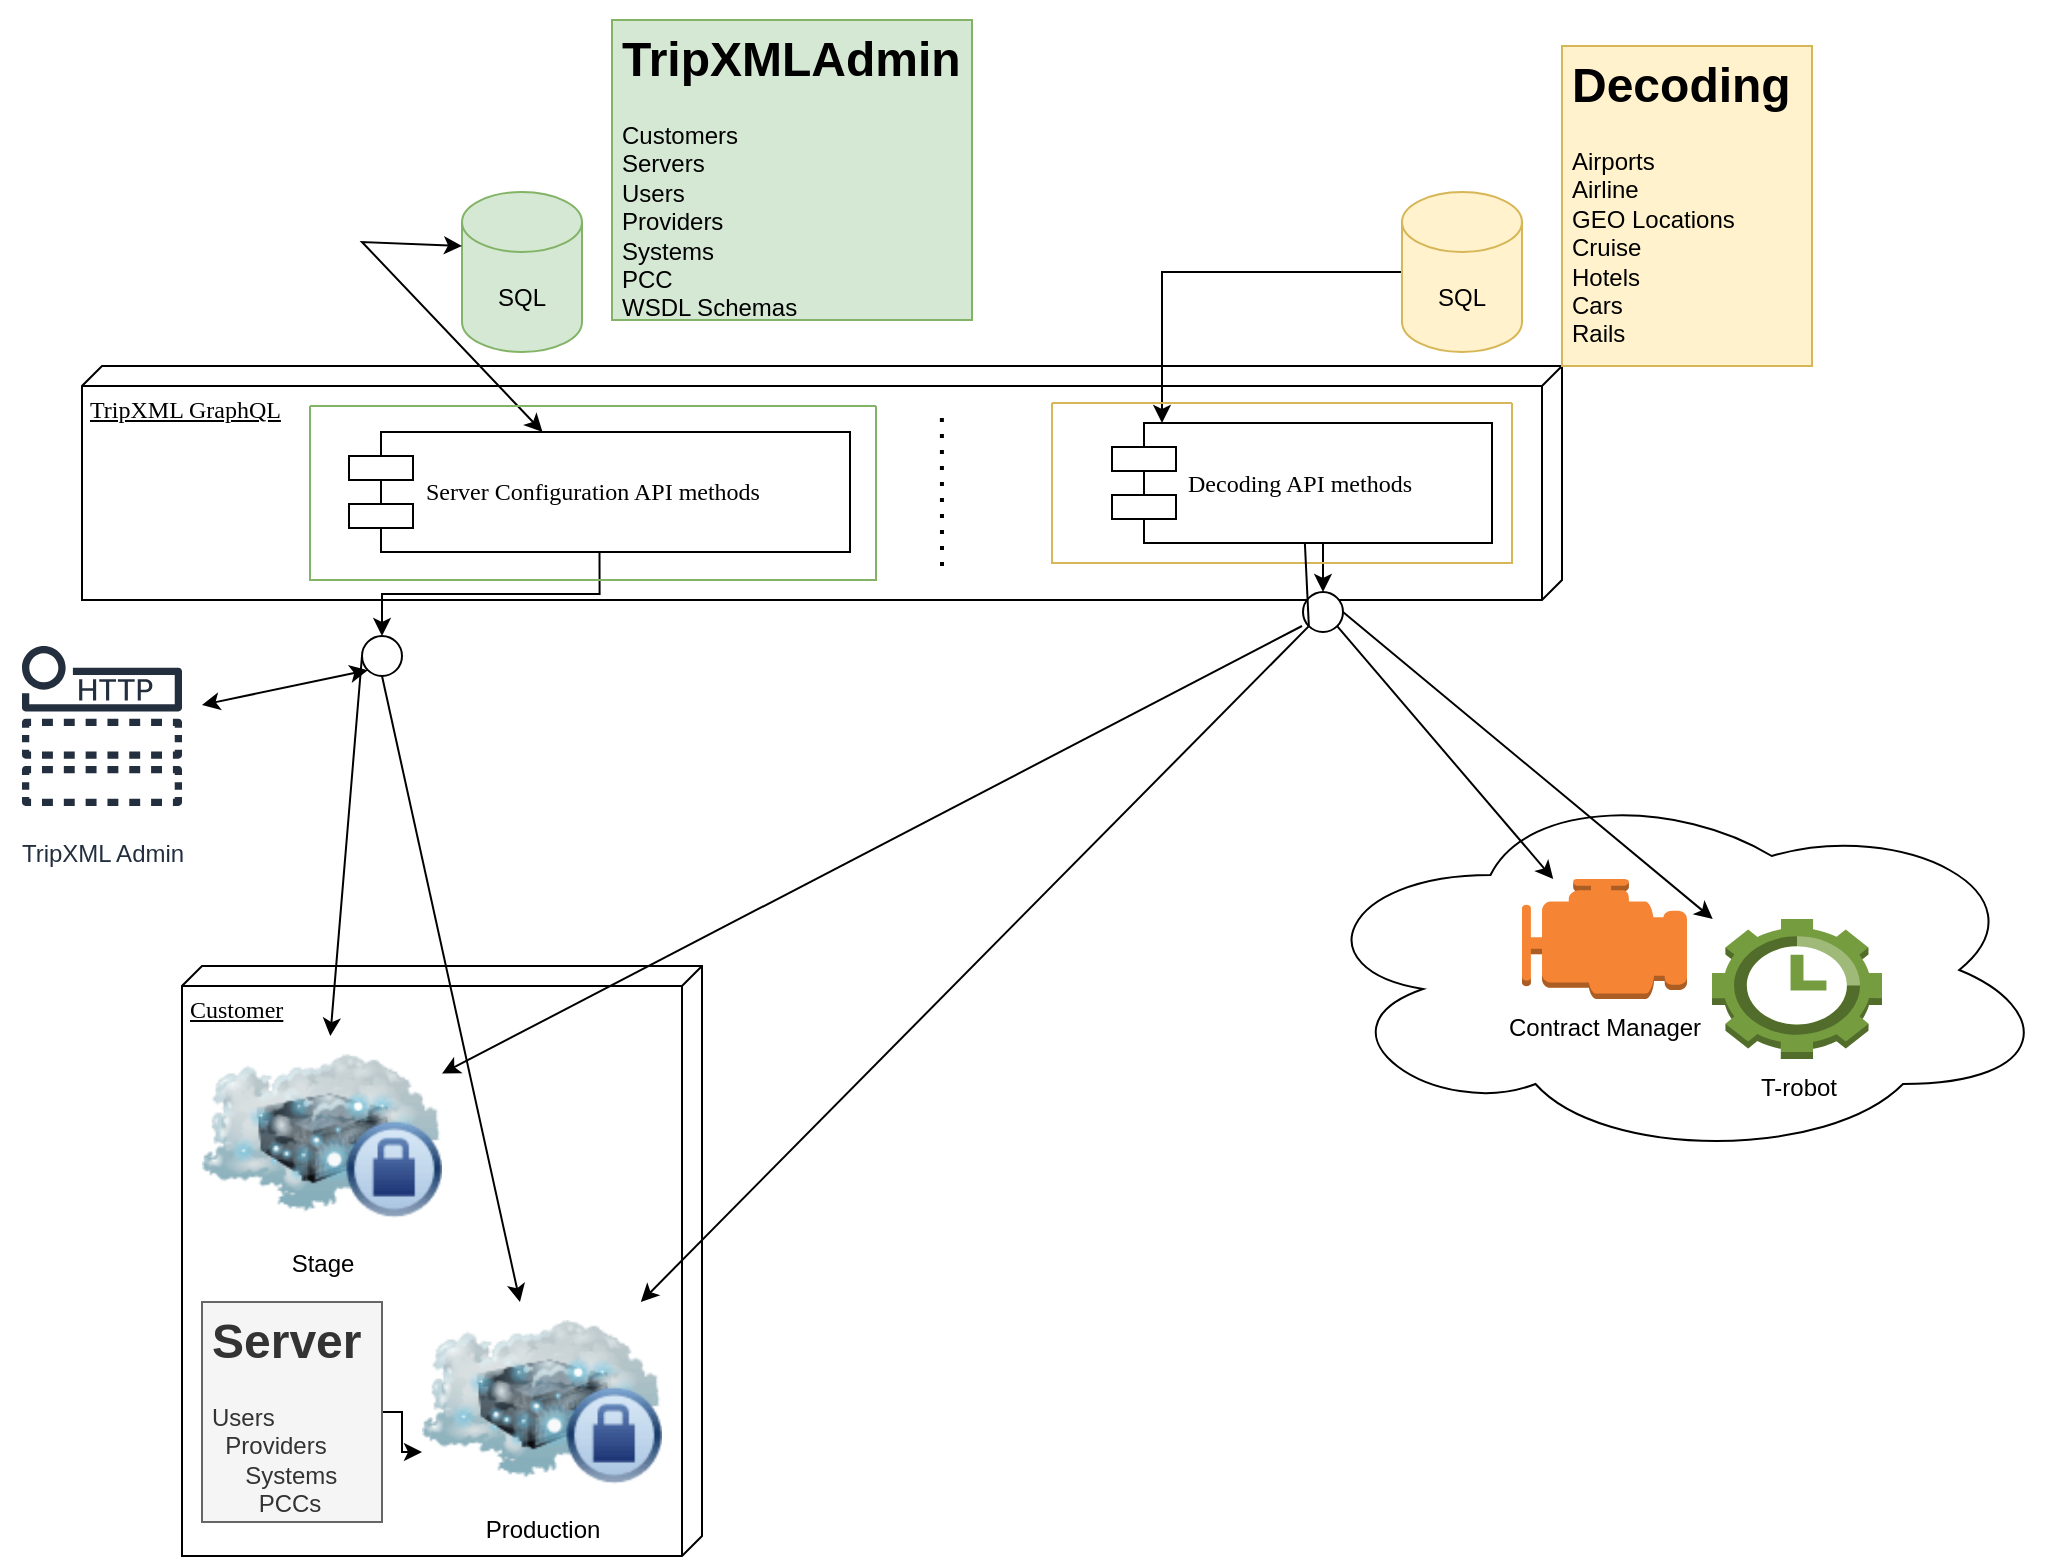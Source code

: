 <mxfile version="18.1.3" type="github">
  <diagram name="Data Layer" id="5f0bae14-7c28-e335-631c-24af17079c00">
    <mxGraphModel dx="1422" dy="762" grid="1" gridSize="10" guides="1" tooltips="1" connect="1" arrows="1" fold="1" page="1" pageScale="1" pageWidth="1100" pageHeight="850" background="none" math="0" shadow="0">
      <root>
        <mxCell id="0" />
        <mxCell id="1" parent="0" />
        <mxCell id="39150e848f15840c-1" value="TripXML GraphQL" style="verticalAlign=top;align=left;spacingTop=8;spacingLeft=2;spacingRight=12;shape=cube;size=10;direction=south;fontStyle=4;html=1;rounded=0;shadow=0;comic=0;labelBackgroundColor=none;strokeWidth=1;fontFamily=Verdana;fontSize=12" parent="1" vertex="1">
          <mxGeometry x="85" y="183" width="740" height="117" as="geometry" />
        </mxCell>
        <mxCell id="39150e848f15840c-3" value="Customer" style="verticalAlign=top;align=left;spacingTop=8;spacingLeft=2;spacingRight=12;shape=cube;size=10;direction=south;fontStyle=4;html=1;rounded=0;shadow=0;comic=0;labelBackgroundColor=none;strokeWidth=1;fontFamily=Verdana;fontSize=12" parent="1" vertex="1">
          <mxGeometry x="135" y="483" width="260" height="295" as="geometry" />
        </mxCell>
        <mxCell id="S-nyKYHqi0cGhIQpScfs-20" style="edgeStyle=orthogonalEdgeStyle;rounded=0;orthogonalLoop=1;jettySize=auto;html=1;exitX=0.5;exitY=1;exitDx=0;exitDy=0;entryX=0.5;entryY=0;entryDx=0;entryDy=0;" parent="1" source="39150e848f15840c-5" target="S-nyKYHqi0cGhIQpScfs-8" edge="1">
          <mxGeometry relative="1" as="geometry" />
        </mxCell>
        <mxCell id="S-nyKYHqi0cGhIQpScfs-1" value="SQL" style="shape=cylinder3;whiteSpace=wrap;html=1;boundedLbl=1;backgroundOutline=1;size=15;fillColor=#d5e8d4;strokeColor=#82b366;" parent="1" vertex="1">
          <mxGeometry x="275" y="96" width="60" height="80" as="geometry" />
        </mxCell>
        <mxCell id="S-nyKYHqi0cGhIQpScfs-38" style="edgeStyle=elbowEdgeStyle;rounded=0;orthogonalLoop=1;jettySize=auto;html=1;exitX=0;exitY=0.5;exitDx=0;exitDy=0;exitPerimeter=0;" parent="1" source="S-nyKYHqi0cGhIQpScfs-2" target="S-nyKYHqi0cGhIQpScfs-4" edge="1">
          <mxGeometry relative="1" as="geometry">
            <Array as="points">
              <mxPoint x="625" y="153" />
            </Array>
          </mxGeometry>
        </mxCell>
        <mxCell id="S-nyKYHqi0cGhIQpScfs-2" value="SQL" style="shape=cylinder3;whiteSpace=wrap;html=1;boundedLbl=1;backgroundOutline=1;size=15;fillColor=#fff2cc;strokeColor=#d6b656;" parent="1" vertex="1">
          <mxGeometry x="745" y="96" width="60" height="80" as="geometry" />
        </mxCell>
        <mxCell id="S-nyKYHqi0cGhIQpScfs-5" value="" style="endArrow=none;dashed=1;html=1;dashPattern=1 3;strokeWidth=2;rounded=0;entryX=0.273;entryY=0.419;entryDx=0;entryDy=0;entryPerimeter=0;" parent="1" edge="1">
          <mxGeometry width="50" height="50" relative="1" as="geometry">
            <mxPoint x="515" y="283" as="sourcePoint" />
            <mxPoint x="514.94" y="203.03" as="targetPoint" />
          </mxGeometry>
        </mxCell>
        <mxCell id="S-nyKYHqi0cGhIQpScfs-8" value="" style="ellipse;whiteSpace=wrap;html=1;rounded=0;shadow=0;comic=0;labelBackgroundColor=none;strokeWidth=1;fontFamily=Verdana;fontSize=12;align=center;" parent="1" vertex="1">
          <mxGeometry x="225" y="318" width="20" height="20" as="geometry" />
        </mxCell>
        <mxCell id="S-nyKYHqi0cGhIQpScfs-29" value="Stage" style="image;html=1;image=img/lib/clip_art/networking/Cloud_Server_Private_128x128.png" parent="1" vertex="1">
          <mxGeometry x="145" y="518" width="120" height="100" as="geometry" />
        </mxCell>
        <mxCell id="S-nyKYHqi0cGhIQpScfs-30" value="Production" style="image;html=1;image=img/lib/clip_art/networking/Cloud_Server_Private_128x128.png" parent="1" vertex="1">
          <mxGeometry x="255" y="651" width="120" height="100" as="geometry" />
        </mxCell>
        <mxCell id="S-nyKYHqi0cGhIQpScfs-34" style="edgeStyle=orthogonalEdgeStyle;rounded=0;orthogonalLoop=1;jettySize=auto;html=1;exitX=0.5;exitY=1;exitDx=0;exitDy=0;entryX=0.5;entryY=0;entryDx=0;entryDy=0;" parent="1" target="S-nyKYHqi0cGhIQpScfs-35" edge="1">
          <mxGeometry relative="1" as="geometry">
            <mxPoint x="695" y="268" as="sourcePoint" />
          </mxGeometry>
        </mxCell>
        <mxCell id="S-nyKYHqi0cGhIQpScfs-35" value="" style="ellipse;whiteSpace=wrap;html=1;rounded=0;shadow=0;comic=0;labelBackgroundColor=none;strokeWidth=1;fontFamily=Verdana;fontSize=12;align=center;" parent="1" vertex="1">
          <mxGeometry x="695.5" y="296" width="20" height="20" as="geometry" />
        </mxCell>
        <mxCell id="S-nyKYHqi0cGhIQpScfs-36" value="" style="endArrow=classic;html=1;rounded=0;exitX=0;exitY=0.5;exitDx=0;exitDy=0;" parent="1" source="S-nyKYHqi0cGhIQpScfs-8" target="S-nyKYHqi0cGhIQpScfs-29" edge="1">
          <mxGeometry width="50" height="50" relative="1" as="geometry">
            <mxPoint x="555" y="503" as="sourcePoint" />
            <mxPoint x="605" y="453" as="targetPoint" />
          </mxGeometry>
        </mxCell>
        <mxCell id="S-nyKYHqi0cGhIQpScfs-37" value="" style="endArrow=classic;html=1;rounded=0;exitX=0.5;exitY=1;exitDx=0;exitDy=0;" parent="1" source="S-nyKYHqi0cGhIQpScfs-8" target="S-nyKYHqi0cGhIQpScfs-30" edge="1">
          <mxGeometry width="50" height="50" relative="1" as="geometry">
            <mxPoint x="555" y="503" as="sourcePoint" />
            <mxPoint x="605" y="453" as="targetPoint" />
          </mxGeometry>
        </mxCell>
        <mxCell id="S-nyKYHqi0cGhIQpScfs-42" style="edgeStyle=elbowEdgeStyle;rounded=0;orthogonalLoop=1;jettySize=auto;html=1;entryX=0;entryY=0.75;entryDx=0;entryDy=0;" parent="1" source="S-nyKYHqi0cGhIQpScfs-40" target="S-nyKYHqi0cGhIQpScfs-30" edge="1">
          <mxGeometry relative="1" as="geometry" />
        </mxCell>
        <mxCell id="S-nyKYHqi0cGhIQpScfs-40" value="&lt;h1&gt;Server&lt;/h1&gt;&lt;p&gt;Users&lt;br&gt;&amp;nbsp; Providers&lt;br&gt;&amp;nbsp; &amp;nbsp; &amp;nbsp;Systems&lt;br&gt;&amp;nbsp; &amp;nbsp; &amp;nbsp; &amp;nbsp;PCCs&lt;/p&gt;" style="text;html=1;strokeColor=#666666;fillColor=#f5f5f5;spacing=5;spacingTop=-20;whiteSpace=wrap;overflow=hidden;rounded=0;fontColor=#333333;" parent="1" vertex="1">
          <mxGeometry x="145" y="651" width="90" height="110" as="geometry" />
        </mxCell>
        <mxCell id="S-nyKYHqi0cGhIQpScfs-43" value="TripXML Admin" style="sketch=0;outlineConnect=0;fontColor=#232F3E;gradientColor=none;strokeColor=#232F3E;fillColor=#ffffff;dashed=0;verticalLabelPosition=bottom;verticalAlign=top;align=center;html=1;fontSize=12;fontStyle=0;aspect=fixed;shape=mxgraph.aws4.resourceIcon;resIcon=mxgraph.aws4.http_notification;" parent="1" vertex="1">
          <mxGeometry x="45" y="313" width="100" height="100" as="geometry" />
        </mxCell>
        <mxCell id="S-nyKYHqi0cGhIQpScfs-45" value="" style="endArrow=classic;startArrow=classic;html=1;rounded=0;exitX=0;exitY=1;exitDx=0;exitDy=0;" parent="1" target="S-nyKYHqi0cGhIQpScfs-43" edge="1" source="S-nyKYHqi0cGhIQpScfs-8">
          <mxGeometry width="50" height="50" relative="1" as="geometry">
            <mxPoint x="225" y="313" as="sourcePoint" />
            <mxPoint x="605" y="453" as="targetPoint" />
          </mxGeometry>
        </mxCell>
        <mxCell id="S-nyKYHqi0cGhIQpScfs-46" value="" style="endArrow=classic;html=1;rounded=0;" parent="1" target="S-nyKYHqi0cGhIQpScfs-29" edge="1">
          <mxGeometry width="50" height="50" relative="1" as="geometry">
            <mxPoint x="695" y="313" as="sourcePoint" />
            <mxPoint x="605" y="453" as="targetPoint" />
          </mxGeometry>
        </mxCell>
        <mxCell id="S-nyKYHqi0cGhIQpScfs-47" value="" style="endArrow=classic;html=1;rounded=0;exitX=0;exitY=1;exitDx=0;exitDy=0;startArrow=none;" parent="1" source="S-nyKYHqi0cGhIQpScfs-35" target="S-nyKYHqi0cGhIQpScfs-30" edge="1">
          <mxGeometry width="50" height="50" relative="1" as="geometry">
            <mxPoint x="555" y="503" as="sourcePoint" />
            <mxPoint x="605" y="453" as="targetPoint" />
          </mxGeometry>
        </mxCell>
        <mxCell id="S-nyKYHqi0cGhIQpScfs-56" value="" style="endArrow=classic;startArrow=classic;html=1;rounded=0;" parent="1" source="39150e848f15840c-5" edge="1">
          <mxGeometry width="50" height="50" relative="1" as="geometry">
            <mxPoint x="595" y="663" as="sourcePoint" />
            <mxPoint x="275" y="123" as="targetPoint" />
            <Array as="points">
              <mxPoint x="225" y="121" />
            </Array>
          </mxGeometry>
        </mxCell>
        <mxCell id="4bImhPP7mC5-an95w_Qq-2" value="" style="ellipse;shape=cloud;whiteSpace=wrap;html=1;" vertex="1" parent="1">
          <mxGeometry x="695.5" y="390" width="375" height="190" as="geometry" />
        </mxCell>
        <mxCell id="SVt2OxgqQpg5DrYb4KZv-1" value="&lt;h1&gt;Decoding&lt;/h1&gt;&lt;p&gt;Airports&lt;br&gt;Airline&lt;br&gt;GEO Locations&lt;br&gt;Cruise&lt;br&gt;Hotels&lt;br&gt;Cars&lt;br&gt;Rails&lt;/p&gt;" style="text;html=1;strokeColor=#d6b656;fillColor=#fff2cc;spacing=5;spacingTop=-20;whiteSpace=wrap;overflow=hidden;rounded=0;" parent="1" vertex="1">
          <mxGeometry x="825" y="23" width="125" height="160" as="geometry" />
        </mxCell>
        <mxCell id="SVt2OxgqQpg5DrYb4KZv-2" value="&lt;h1&gt;TripXMLAdmin&lt;/h1&gt;&lt;p&gt;Customers&lt;br&gt;Servers&lt;br&gt;Users&lt;br&gt;Providers&lt;br&gt;Systems&lt;br&gt;PCC&lt;br&gt;WSDL Schemas&lt;/p&gt;" style="text;html=1;strokeColor=#82b366;fillColor=#d5e8d4;spacing=5;spacingTop=-20;whiteSpace=wrap;overflow=hidden;rounded=0;" parent="1" vertex="1">
          <mxGeometry x="350" y="10" width="180" height="150" as="geometry" />
        </mxCell>
        <mxCell id="S-nyKYHqi0cGhIQpScfs-48" value="T-robot" style="outlineConnect=0;dashed=0;verticalLabelPosition=bottom;verticalAlign=top;align=center;html=1;shape=mxgraph.aws3.maintenance_window;fillColor=#759C3E;gradientColor=none;" parent="1" vertex="1">
          <mxGeometry x="900" y="459.5" width="85" height="70" as="geometry" />
        </mxCell>
        <mxCell id="S-nyKYHqi0cGhIQpScfs-49" value="Contract Manager" style="outlineConnect=0;dashed=0;verticalLabelPosition=bottom;verticalAlign=top;align=center;html=1;shape=mxgraph.aws3.emr_engine;fillColor=#F58534;gradientColor=none;" parent="1" vertex="1">
          <mxGeometry x="805" y="439.5" width="82.5" height="60" as="geometry" />
        </mxCell>
        <mxCell id="S-nyKYHqi0cGhIQpScfs-54" value="" style="endArrow=classic;html=1;rounded=0;exitX=1;exitY=0.5;exitDx=0;exitDy=0;" parent="1" source="S-nyKYHqi0cGhIQpScfs-35" target="S-nyKYHqi0cGhIQpScfs-48" edge="1">
          <mxGeometry width="50" height="50" relative="1" as="geometry">
            <mxPoint x="555" y="503" as="sourcePoint" />
            <mxPoint x="945" y="508" as="targetPoint" />
          </mxGeometry>
        </mxCell>
        <mxCell id="S-nyKYHqi0cGhIQpScfs-55" value="" style="endArrow=classic;html=1;rounded=0;exitX=1;exitY=1;exitDx=0;exitDy=0;" parent="1" source="S-nyKYHqi0cGhIQpScfs-35" target="S-nyKYHqi0cGhIQpScfs-49" edge="1">
          <mxGeometry width="50" height="50" relative="1" as="geometry">
            <mxPoint x="555" y="503" as="sourcePoint" />
            <mxPoint x="605" y="453" as="targetPoint" />
          </mxGeometry>
        </mxCell>
        <mxCell id="4bImhPP7mC5-an95w_Qq-3" value="" style="swimlane;startSize=0;fillColor=#d5e8d4;strokeColor=#82b366;" vertex="1" parent="1">
          <mxGeometry x="199" y="203" width="283" height="87" as="geometry">
            <mxRectangle x="290" y="340" width="50" height="40" as="alternateBounds" />
          </mxGeometry>
        </mxCell>
        <mxCell id="39150e848f15840c-5" value="Server Configuration API methods" style="shape=component;align=left;spacingLeft=36;rounded=0;shadow=0;comic=0;labelBackgroundColor=none;strokeWidth=1;fontFamily=Verdana;fontSize=12;html=1;" parent="4bImhPP7mC5-an95w_Qq-3" vertex="1">
          <mxGeometry x="19.5" y="13" width="250.5" height="60" as="geometry" />
        </mxCell>
        <mxCell id="4bImhPP7mC5-an95w_Qq-4" value="" style="swimlane;startSize=0;fillColor=#fff2cc;strokeColor=#d6b656;" vertex="1" parent="1">
          <mxGeometry x="570" y="201.5" width="230" height="80" as="geometry" />
        </mxCell>
        <mxCell id="S-nyKYHqi0cGhIQpScfs-4" value="Decoding API methods" style="shape=component;align=left;spacingLeft=36;rounded=0;shadow=0;comic=0;labelBackgroundColor=none;strokeWidth=1;fontFamily=Verdana;fontSize=12;html=1;" parent="4bImhPP7mC5-an95w_Qq-4" vertex="1">
          <mxGeometry x="30" y="10" width="190" height="60" as="geometry" />
        </mxCell>
        <mxCell id="4bImhPP7mC5-an95w_Qq-5" value="" style="endArrow=none;html=1;rounded=0;exitX=0;exitY=1;exitDx=0;exitDy=0;" edge="1" parent="1" source="S-nyKYHqi0cGhIQpScfs-35" target="S-nyKYHqi0cGhIQpScfs-4">
          <mxGeometry width="50" height="50" relative="1" as="geometry">
            <mxPoint x="698.429" y="313.071" as="sourcePoint" />
            <mxPoint x="364.42" y="651" as="targetPoint" />
          </mxGeometry>
        </mxCell>
      </root>
    </mxGraphModel>
  </diagram>
</mxfile>
